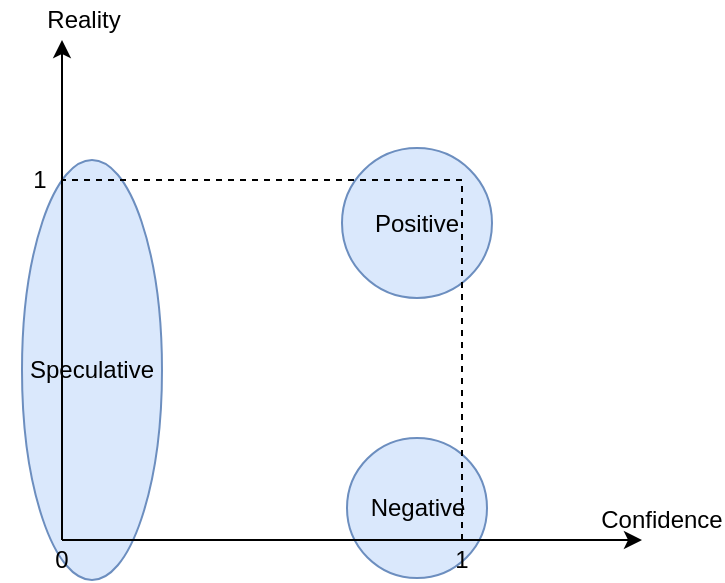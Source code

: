 <mxfile version="11.2.9" type="device" pages="1"><diagram id="xa0worE4Oz7rzjrwRgox" name="Page-1"><mxGraphModel dx="854" dy="477" grid="1" gridSize="10" guides="1" tooltips="1" connect="1" arrows="1" fold="1" page="1" pageScale="1" pageWidth="827" pageHeight="1169" math="0" shadow="0"><root><mxCell id="0"/><mxCell id="1" parent="0"/><mxCell id="6puJQ3D7BIbpMT8u0vdG-13" value="Speculative" style="ellipse;whiteSpace=wrap;html=1;fillColor=#dae8fc;strokeColor=#6c8ebf;labelPosition=center;verticalLabelPosition=middle;align=center;verticalAlign=middle;" vertex="1" parent="1"><mxGeometry x="60" y="90" width="70" height="210" as="geometry"/></mxCell><mxCell id="6puJQ3D7BIbpMT8u0vdG-14" value="Negative" style="ellipse;whiteSpace=wrap;html=1;aspect=fixed;fillColor=#dae8fc;strokeColor=#6c8ebf;verticalAlign=middle;labelPosition=center;verticalLabelPosition=middle;align=center;" vertex="1" parent="1"><mxGeometry x="222.5" y="229" width="70" height="70" as="geometry"/></mxCell><mxCell id="6puJQ3D7BIbpMT8u0vdG-15" value="Positive" style="ellipse;whiteSpace=wrap;html=1;aspect=fixed;fillColor=#dae8fc;strokeColor=#6c8ebf;labelPosition=center;verticalLabelPosition=middle;align=center;verticalAlign=middle;" vertex="1" parent="1"><mxGeometry x="220" y="84" width="75" height="75" as="geometry"/></mxCell><mxCell id="6puJQ3D7BIbpMT8u0vdG-2" value="" style="endArrow=classic;html=1;" edge="1" parent="1"><mxGeometry width="50" height="50" relative="1" as="geometry"><mxPoint x="80" y="280" as="sourcePoint"/><mxPoint x="80" y="30" as="targetPoint"/></mxGeometry></mxCell><mxCell id="6puJQ3D7BIbpMT8u0vdG-3" value="" style="endArrow=classic;html=1;" edge="1" parent="1"><mxGeometry width="50" height="50" relative="1" as="geometry"><mxPoint x="80" y="280" as="sourcePoint"/><mxPoint x="370" y="280" as="targetPoint"/></mxGeometry></mxCell><mxCell id="6puJQ3D7BIbpMT8u0vdG-4" value="" style="endArrow=none;dashed=1;html=1;" edge="1" parent="1"><mxGeometry width="50" height="50" relative="1" as="geometry"><mxPoint x="280" y="280" as="sourcePoint"/><mxPoint x="280" y="100" as="targetPoint"/></mxGeometry></mxCell><mxCell id="6puJQ3D7BIbpMT8u0vdG-5" value="" style="endArrow=none;dashed=1;html=1;" edge="1" parent="1"><mxGeometry width="50" height="50" relative="1" as="geometry"><mxPoint x="280" y="100" as="sourcePoint"/><mxPoint x="80" y="100" as="targetPoint"/></mxGeometry></mxCell><mxCell id="6puJQ3D7BIbpMT8u0vdG-6" value="0" style="text;html=1;strokeColor=none;fillColor=none;align=center;verticalAlign=middle;whiteSpace=wrap;rounded=0;" vertex="1" parent="1"><mxGeometry x="60" y="280" width="40" height="20" as="geometry"/></mxCell><mxCell id="6puJQ3D7BIbpMT8u0vdG-7" value="1" style="text;html=1;strokeColor=none;fillColor=none;align=center;verticalAlign=middle;whiteSpace=wrap;rounded=0;" vertex="1" parent="1"><mxGeometry x="260" y="280" width="40" height="20" as="geometry"/></mxCell><mxCell id="6puJQ3D7BIbpMT8u0vdG-8" value="1" style="text;html=1;strokeColor=none;fillColor=none;align=center;verticalAlign=middle;whiteSpace=wrap;rounded=0;" vertex="1" parent="1"><mxGeometry x="49" y="90" width="40" height="20" as="geometry"/></mxCell><mxCell id="6puJQ3D7BIbpMT8u0vdG-11" value="Confidence" style="text;html=1;strokeColor=none;fillColor=none;align=center;verticalAlign=middle;whiteSpace=wrap;rounded=0;" vertex="1" parent="1"><mxGeometry x="360" y="260" width="40" height="20" as="geometry"/></mxCell><mxCell id="6puJQ3D7BIbpMT8u0vdG-12" value="Reality" style="text;html=1;strokeColor=none;fillColor=none;align=center;verticalAlign=middle;whiteSpace=wrap;rounded=0;" vertex="1" parent="1"><mxGeometry x="71" y="10" width="40" height="20" as="geometry"/></mxCell></root></mxGraphModel></diagram></mxfile>